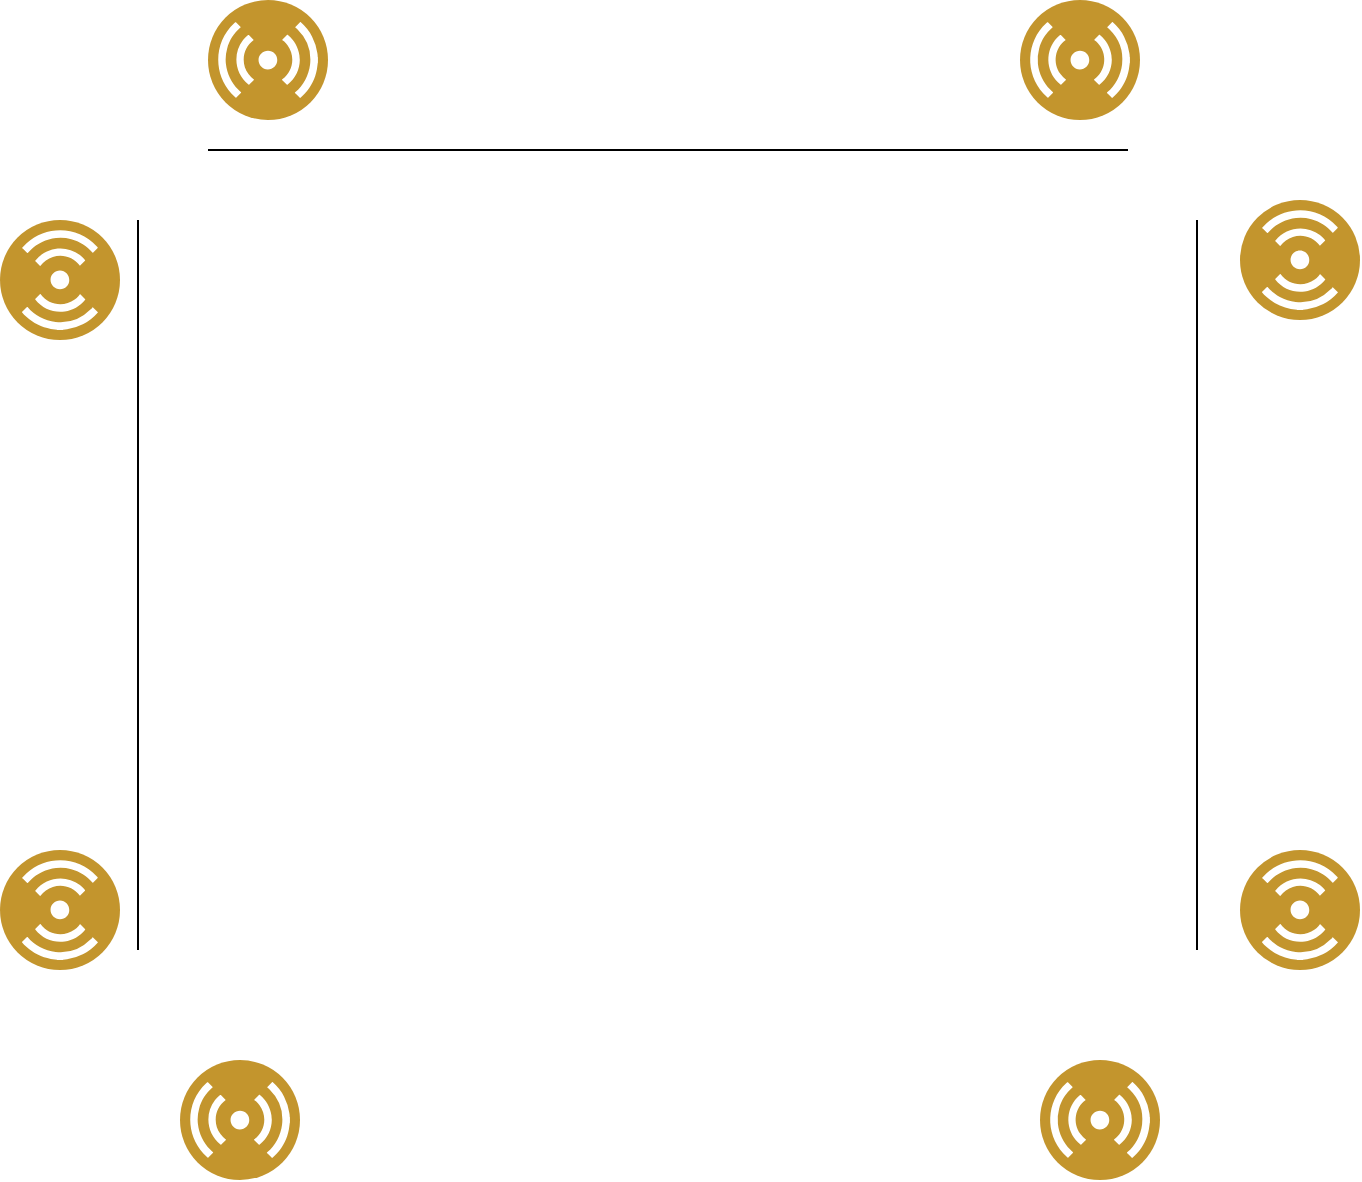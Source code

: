 <mxfile version="18.2.0" type="github">
  <diagram id="HcpQ-mZ4xSk38Q2RM5bX" name="Page-1">
    <mxGraphModel dx="1996" dy="1116" grid="1" gridSize="10" guides="1" tooltips="1" connect="1" arrows="1" fold="1" page="1" pageScale="1" pageWidth="827" pageHeight="1169" math="0" shadow="0">
      <root>
        <mxCell id="0" />
        <mxCell id="1" parent="0" />
        <mxCell id="fnQYyfFnShneouija3rD-5" value="" style="shape=image;html=1;verticalAlign=top;verticalLabelPosition=bottom;labelBackgroundColor=#ffffff;imageAspect=0;aspect=fixed;image=https://cdn2.iconfinder.com/data/icons/circle-icons-1/64/countdown-128.png" vertex="1" parent="1">
          <mxGeometry x="114" y="210" width="70" height="70" as="geometry" />
        </mxCell>
        <mxCell id="fnQYyfFnShneouija3rD-6" value="" style="shape=image;html=1;verticalAlign=top;verticalLabelPosition=bottom;labelBackgroundColor=#ffffff;imageAspect=0;aspect=fixed;image=https://cdn2.iconfinder.com/data/icons/circle-icons-1/64/countdown-128.png" vertex="1" parent="1">
          <mxGeometry x="644" y="210" width="70" height="70" as="geometry" />
        </mxCell>
        <mxCell id="fnQYyfFnShneouija3rD-7" value="" style="shape=image;html=1;verticalAlign=top;verticalLabelPosition=bottom;labelBackgroundColor=#ffffff;imageAspect=0;aspect=fixed;image=https://cdn2.iconfinder.com/data/icons/circle-icons-1/64/countdown-128.png" vertex="1" parent="1">
          <mxGeometry x="114" y="645" width="70" height="70" as="geometry" />
        </mxCell>
        <mxCell id="fnQYyfFnShneouija3rD-8" value="" style="shape=image;html=1;verticalAlign=top;verticalLabelPosition=bottom;labelBackgroundColor=#ffffff;imageAspect=0;aspect=fixed;image=https://cdn2.iconfinder.com/data/icons/circle-icons-1/64/countdown-128.png" vertex="1" parent="1">
          <mxGeometry x="644" y="645" width="70" height="70" as="geometry" />
        </mxCell>
        <mxCell id="fnQYyfFnShneouija3rD-10" value="" style="endArrow=none;html=1;rounded=0;exitX=1;exitY=0.5;exitDx=0;exitDy=0;entryX=0;entryY=0.5;entryDx=0;entryDy=0;" edge="1" parent="1" source="fnQYyfFnShneouija3rD-5" target="fnQYyfFnShneouija3rD-6">
          <mxGeometry width="50" height="50" relative="1" as="geometry">
            <mxPoint x="390" y="510" as="sourcePoint" />
            <mxPoint x="440" y="460" as="targetPoint" />
          </mxGeometry>
        </mxCell>
        <mxCell id="fnQYyfFnShneouija3rD-11" value="" style="endArrow=none;html=1;rounded=0;entryX=0.5;entryY=1;entryDx=0;entryDy=0;exitX=0.5;exitY=0;exitDx=0;exitDy=0;" edge="1" parent="1" source="fnQYyfFnShneouija3rD-7" target="fnQYyfFnShneouija3rD-5">
          <mxGeometry width="50" height="50" relative="1" as="geometry">
            <mxPoint x="390" y="650" as="sourcePoint" />
            <mxPoint x="440" y="600" as="targetPoint" />
          </mxGeometry>
        </mxCell>
        <mxCell id="fnQYyfFnShneouija3rD-12" value="" style="endArrow=none;html=1;rounded=0;entryX=0.5;entryY=1;entryDx=0;entryDy=0;exitX=0.5;exitY=0;exitDx=0;exitDy=0;" edge="1" parent="1">
          <mxGeometry width="50" height="50" relative="1" as="geometry">
            <mxPoint x="678.5" y="645" as="sourcePoint" />
            <mxPoint x="678.5" y="280" as="targetPoint" />
          </mxGeometry>
        </mxCell>
        <mxCell id="fnQYyfFnShneouija3rD-17" value="" style="aspect=fixed;perimeter=ellipsePerimeter;html=1;align=center;shadow=0;dashed=0;fontColor=#4277BB;labelBackgroundColor=#ffffff;fontSize=12;spacingTop=3;image;image=img/lib/ibm/users/sensor.svg;rotation=90;" vertex="1" parent="1">
          <mxGeometry x="80" y="280" width="60" height="60" as="geometry" />
        </mxCell>
        <mxCell id="fnQYyfFnShneouija3rD-18" value="" style="aspect=fixed;perimeter=ellipsePerimeter;html=1;align=center;shadow=0;dashed=0;fontColor=#4277BB;labelBackgroundColor=#ffffff;fontSize=12;spacingTop=3;image;image=img/lib/ibm/users/sensor.svg;rotation=90;" vertex="1" parent="1">
          <mxGeometry x="80" y="595" width="60" height="60" as="geometry" />
        </mxCell>
        <mxCell id="fnQYyfFnShneouija3rD-19" value="" style="aspect=fixed;perimeter=ellipsePerimeter;html=1;align=center;shadow=0;dashed=0;fontColor=#4277BB;labelBackgroundColor=#ffffff;fontSize=12;spacingTop=3;image;image=img/lib/ibm/users/sensor.svg;rotation=0;" vertex="1" parent="1">
          <mxGeometry x="184" y="170" width="60" height="60" as="geometry" />
        </mxCell>
        <mxCell id="fnQYyfFnShneouija3rD-20" value="" style="aspect=fixed;perimeter=ellipsePerimeter;html=1;align=center;shadow=0;dashed=0;fontColor=#4277BB;labelBackgroundColor=#ffffff;fontSize=12;spacingTop=3;image;image=img/lib/ibm/users/sensor.svg;rotation=0;" vertex="1" parent="1">
          <mxGeometry x="590" y="170" width="60" height="60" as="geometry" />
        </mxCell>
        <mxCell id="fnQYyfFnShneouija3rD-21" value="" style="aspect=fixed;perimeter=ellipsePerimeter;html=1;align=center;shadow=0;dashed=0;fontColor=#4277BB;labelBackgroundColor=#ffffff;fontSize=12;spacingTop=3;image;image=img/lib/ibm/users/sensor.svg;rotation=90;" vertex="1" parent="1">
          <mxGeometry x="700" y="270" width="60" height="60" as="geometry" />
        </mxCell>
        <mxCell id="fnQYyfFnShneouija3rD-22" value="" style="aspect=fixed;perimeter=ellipsePerimeter;html=1;align=center;shadow=0;dashed=0;fontColor=#4277BB;labelBackgroundColor=#ffffff;fontSize=12;spacingTop=3;image;image=img/lib/ibm/users/sensor.svg;rotation=90;" vertex="1" parent="1">
          <mxGeometry x="700" y="595" width="60" height="60" as="geometry" />
        </mxCell>
        <mxCell id="fnQYyfFnShneouija3rD-24" value="" style="aspect=fixed;perimeter=ellipsePerimeter;html=1;align=center;shadow=0;dashed=0;fontColor=#4277BB;labelBackgroundColor=#ffffff;fontSize=12;spacingTop=3;image;image=img/lib/ibm/users/sensor.svg;rotation=0;" vertex="1" parent="1">
          <mxGeometry x="170" y="700" width="60" height="60" as="geometry" />
        </mxCell>
        <mxCell id="fnQYyfFnShneouija3rD-25" value="" style="aspect=fixed;perimeter=ellipsePerimeter;html=1;align=center;shadow=0;dashed=0;fontColor=#4277BB;labelBackgroundColor=#ffffff;fontSize=12;spacingTop=3;image;image=img/lib/ibm/users/sensor.svg;rotation=0;" vertex="1" parent="1">
          <mxGeometry x="600" y="700" width="60" height="60" as="geometry" />
        </mxCell>
      </root>
    </mxGraphModel>
  </diagram>
</mxfile>
